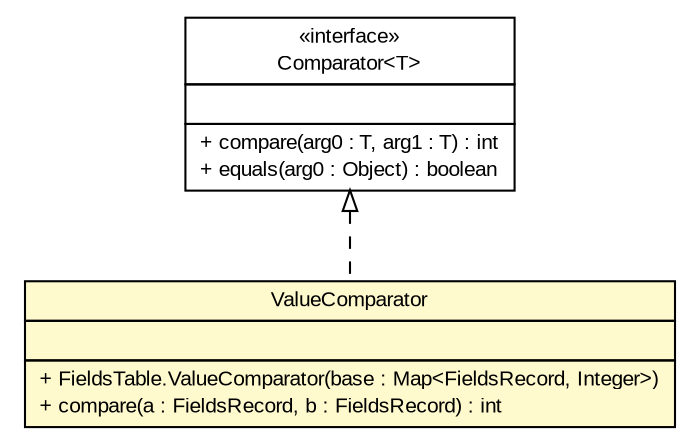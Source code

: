 #!/usr/local/bin/dot
#
# Class diagram 
# Generated by UMLGraph version R5_6 (http://www.umlgraph.org/)
#

digraph G {
	edge [fontname="arial",fontsize=10,labelfontname="arial",labelfontsize=10];
	node [fontname="arial",fontsize=10,shape=plaintext];
	nodesep=0.25;
	ranksep=0.5;
	// com.github.mkolisnyk.aerial.datagenerators.algorithms.FieldsTable.ValueComparator
	c2773 [label=<<table title="com.github.mkolisnyk.aerial.datagenerators.algorithms.FieldsTable.ValueComparator" border="0" cellborder="1" cellspacing="0" cellpadding="2" port="p" bgcolor="lemonChiffon" href="./FieldsTable.ValueComparator.html">
		<tr><td><table border="0" cellspacing="0" cellpadding="1">
<tr><td align="center" balign="center"> ValueComparator </td></tr>
		</table></td></tr>
		<tr><td><table border="0" cellspacing="0" cellpadding="1">
<tr><td align="left" balign="left">  </td></tr>
		</table></td></tr>
		<tr><td><table border="0" cellspacing="0" cellpadding="1">
<tr><td align="left" balign="left"> + FieldsTable.ValueComparator(base : Map&lt;FieldsRecord, Integer&gt;) </td></tr>
<tr><td align="left" balign="left"> + compare(a : FieldsRecord, b : FieldsRecord) : int </td></tr>
		</table></td></tr>
		</table>>, URL="./FieldsTable.ValueComparator.html", fontname="arial", fontcolor="black", fontsize=10.0];
	//com.github.mkolisnyk.aerial.datagenerators.algorithms.FieldsTable.ValueComparator implements java.util.Comparator<T>
	c2811:p -> c2773:p [dir=back,arrowtail=empty,style=dashed];
	// java.util.Comparator<T>
	c2811 [label=<<table title="java.util.Comparator" border="0" cellborder="1" cellspacing="0" cellpadding="2" port="p" href="http://java.sun.com/j2se/1.4.2/docs/api/java/util/Comparator.html">
		<tr><td><table border="0" cellspacing="0" cellpadding="1">
<tr><td align="center" balign="center"> &#171;interface&#187; </td></tr>
<tr><td align="center" balign="center"> Comparator&lt;T&gt; </td></tr>
		</table></td></tr>
		<tr><td><table border="0" cellspacing="0" cellpadding="1">
<tr><td align="left" balign="left">  </td></tr>
		</table></td></tr>
		<tr><td><table border="0" cellspacing="0" cellpadding="1">
<tr><td align="left" balign="left"> + compare(arg0 : T, arg1 : T) : int </td></tr>
<tr><td align="left" balign="left"> + equals(arg0 : Object) : boolean </td></tr>
		</table></td></tr>
		</table>>, URL="http://java.sun.com/j2se/1.4.2/docs/api/java/util/Comparator.html", fontname="arial", fontcolor="black", fontsize=10.0];
}

